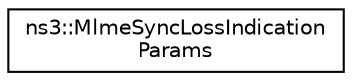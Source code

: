 digraph "Graphical Class Hierarchy"
{
 // LATEX_PDF_SIZE
  edge [fontname="Helvetica",fontsize="10",labelfontname="Helvetica",labelfontsize="10"];
  node [fontname="Helvetica",fontsize="10",shape=record];
  rankdir="LR";
  Node0 [label="ns3::MlmeSyncLossIndication\lParams",height=0.2,width=0.4,color="black", fillcolor="white", style="filled",URL="$structns3_1_1_mlme_sync_loss_indication_params.html",tooltip="MLME-SYNC-LOSS.indication params."];
}
